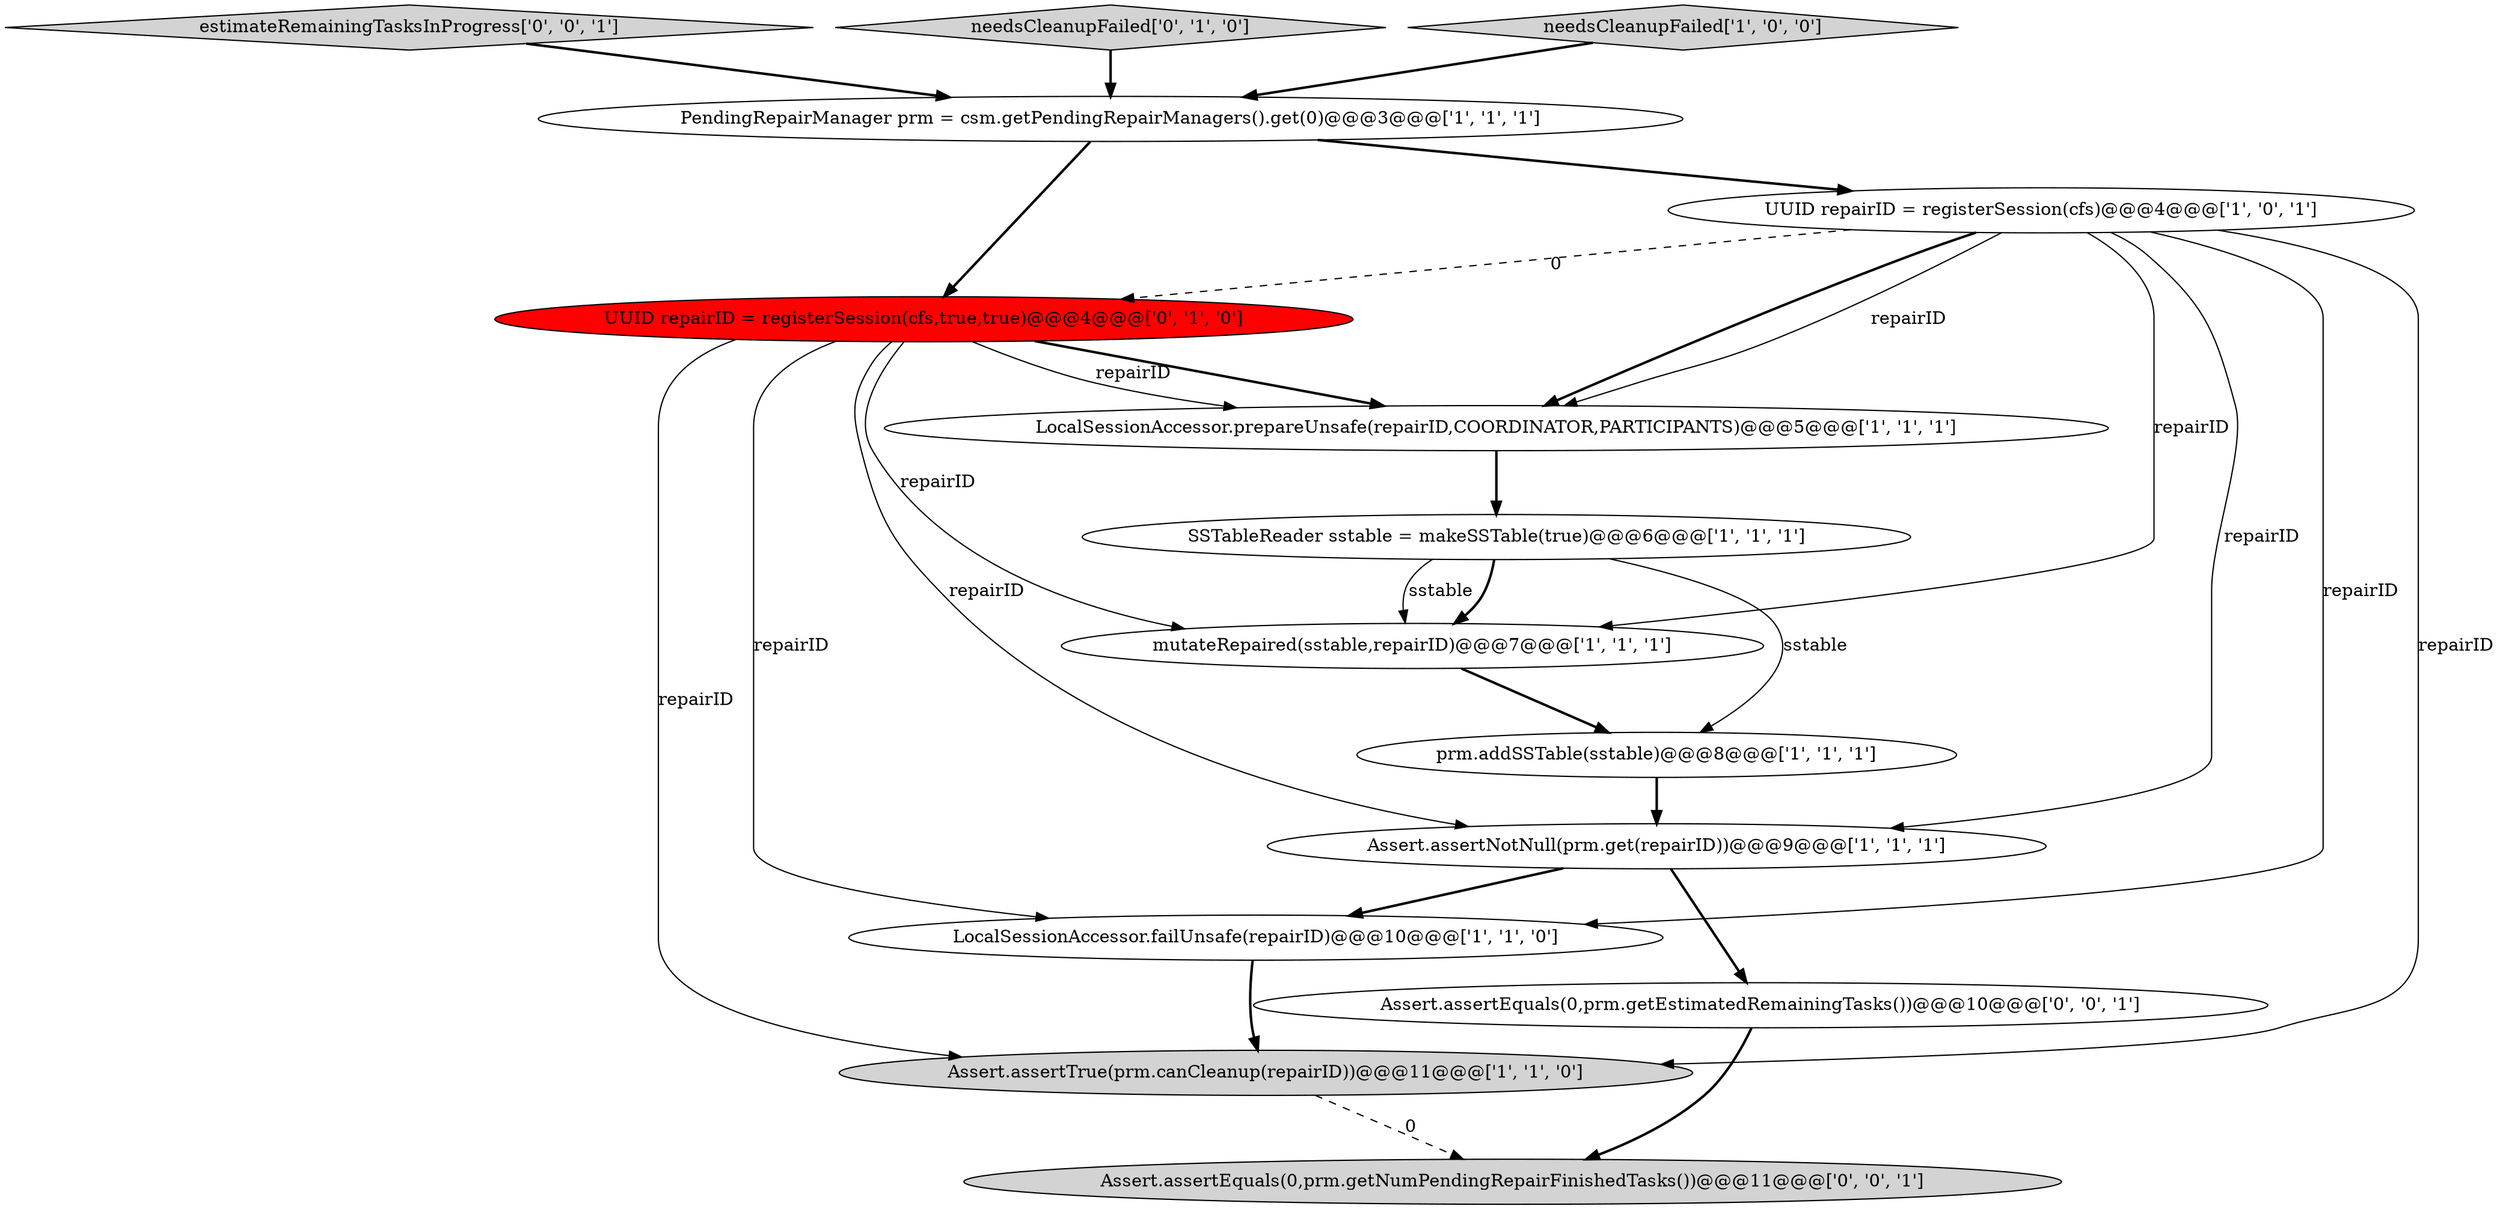 digraph {
7 [style = filled, label = "UUID repairID = registerSession(cfs)@@@4@@@['1', '0', '1']", fillcolor = white, shape = ellipse image = "AAA0AAABBB1BBB"];
9 [style = filled, label = "Assert.assertNotNull(prm.get(repairID))@@@9@@@['1', '1', '1']", fillcolor = white, shape = ellipse image = "AAA0AAABBB1BBB"];
5 [style = filled, label = "prm.addSSTable(sstable)@@@8@@@['1', '1', '1']", fillcolor = white, shape = ellipse image = "AAA0AAABBB1BBB"];
11 [style = filled, label = "UUID repairID = registerSession(cfs,true,true)@@@4@@@['0', '1', '0']", fillcolor = red, shape = ellipse image = "AAA1AAABBB2BBB"];
12 [style = filled, label = "Assert.assertEquals(0,prm.getNumPendingRepairFinishedTasks())@@@11@@@['0', '0', '1']", fillcolor = lightgray, shape = ellipse image = "AAA0AAABBB3BBB"];
0 [style = filled, label = "LocalSessionAccessor.prepareUnsafe(repairID,COORDINATOR,PARTICIPANTS)@@@5@@@['1', '1', '1']", fillcolor = white, shape = ellipse image = "AAA0AAABBB1BBB"];
3 [style = filled, label = "LocalSessionAccessor.failUnsafe(repairID)@@@10@@@['1', '1', '0']", fillcolor = white, shape = ellipse image = "AAA0AAABBB1BBB"];
4 [style = filled, label = "Assert.assertTrue(prm.canCleanup(repairID))@@@11@@@['1', '1', '0']", fillcolor = lightgray, shape = ellipse image = "AAA0AAABBB1BBB"];
14 [style = filled, label = "estimateRemainingTasksInProgress['0', '0', '1']", fillcolor = lightgray, shape = diamond image = "AAA0AAABBB3BBB"];
6 [style = filled, label = "mutateRepaired(sstable,repairID)@@@7@@@['1', '1', '1']", fillcolor = white, shape = ellipse image = "AAA0AAABBB1BBB"];
13 [style = filled, label = "Assert.assertEquals(0,prm.getEstimatedRemainingTasks())@@@10@@@['0', '0', '1']", fillcolor = white, shape = ellipse image = "AAA0AAABBB3BBB"];
10 [style = filled, label = "needsCleanupFailed['0', '1', '0']", fillcolor = lightgray, shape = diamond image = "AAA0AAABBB2BBB"];
1 [style = filled, label = "PendingRepairManager prm = csm.getPendingRepairManagers().get(0)@@@3@@@['1', '1', '1']", fillcolor = white, shape = ellipse image = "AAA0AAABBB1BBB"];
8 [style = filled, label = "needsCleanupFailed['1', '0', '0']", fillcolor = lightgray, shape = diamond image = "AAA0AAABBB1BBB"];
2 [style = filled, label = "SSTableReader sstable = makeSSTable(true)@@@6@@@['1', '1', '1']", fillcolor = white, shape = ellipse image = "AAA0AAABBB1BBB"];
2->5 [style = solid, label="sstable"];
5->9 [style = bold, label=""];
7->6 [style = solid, label="repairID"];
7->3 [style = solid, label="repairID"];
2->6 [style = bold, label=""];
7->9 [style = solid, label="repairID"];
0->2 [style = bold, label=""];
7->11 [style = dashed, label="0"];
7->4 [style = solid, label="repairID"];
11->4 [style = solid, label="repairID"];
7->0 [style = bold, label=""];
11->9 [style = solid, label="repairID"];
11->3 [style = solid, label="repairID"];
1->7 [style = bold, label=""];
3->4 [style = bold, label=""];
14->1 [style = bold, label=""];
2->6 [style = solid, label="sstable"];
1->11 [style = bold, label=""];
7->0 [style = solid, label="repairID"];
4->12 [style = dashed, label="0"];
8->1 [style = bold, label=""];
6->5 [style = bold, label=""];
11->0 [style = bold, label=""];
13->12 [style = bold, label=""];
11->0 [style = solid, label="repairID"];
9->3 [style = bold, label=""];
11->6 [style = solid, label="repairID"];
10->1 [style = bold, label=""];
9->13 [style = bold, label=""];
}

